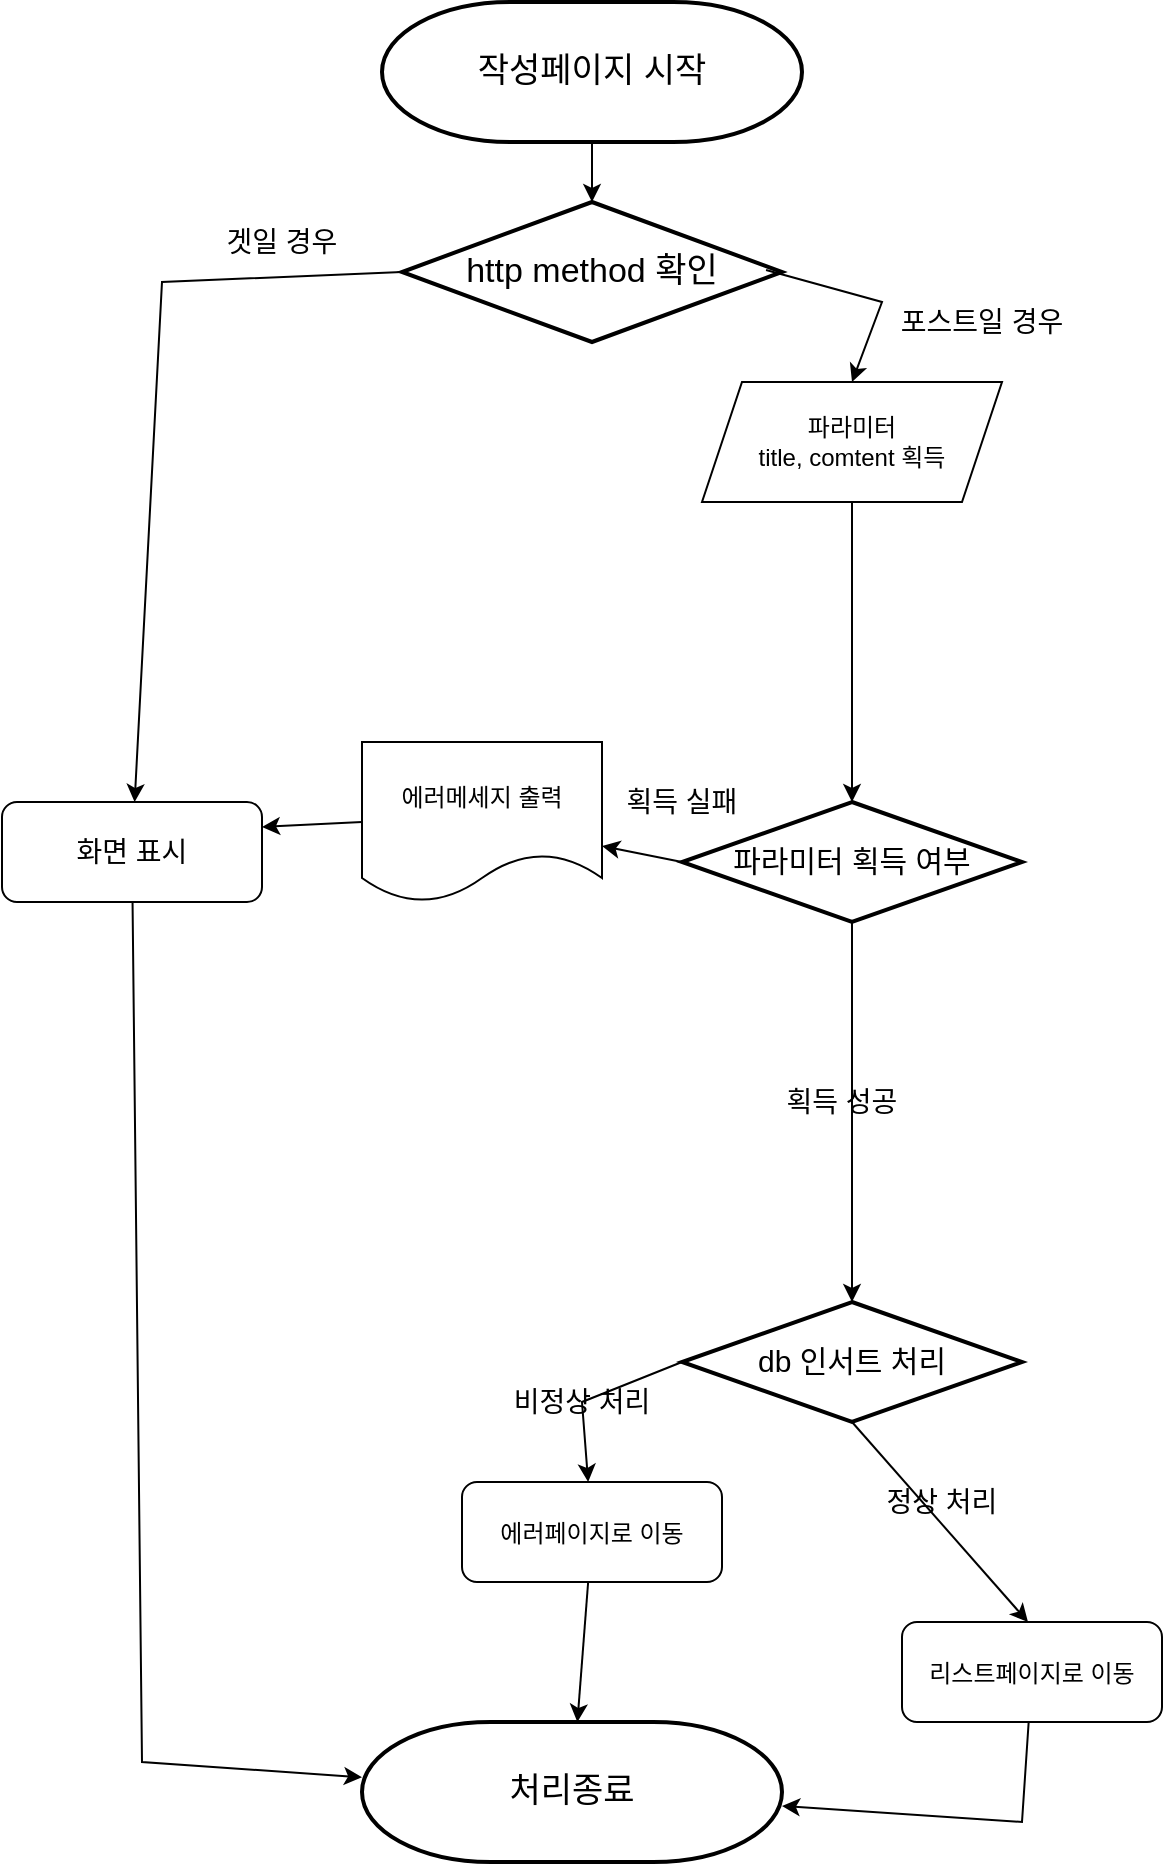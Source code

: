 <mxfile version="20.8.16" type="device"><diagram name="페이지-1" id="Mhk7MNRCtxczTqzeg5nf"><mxGraphModel dx="1098" dy="948" grid="1" gridSize="10" guides="1" tooltips="1" connect="1" arrows="1" fold="1" page="1" pageScale="1" pageWidth="827" pageHeight="1169" math="0" shadow="0"><root><mxCell id="0"/><mxCell id="1" parent="0"/><mxCell id="D2rQw5bM2dZNPH1-U5h2-1" value="&lt;font style=&quot;font-size: 17px;&quot;&gt;작성페이지 시작&lt;/font&gt;" style="strokeWidth=2;html=1;shape=mxgraph.flowchart.terminator;whiteSpace=wrap;" vertex="1" parent="1"><mxGeometry x="310" y="50" width="210" height="70" as="geometry"/></mxCell><mxCell id="D2rQw5bM2dZNPH1-U5h2-2" value="http method 확인" style="strokeWidth=2;html=1;shape=mxgraph.flowchart.decision;whiteSpace=wrap;fontSize=17;" vertex="1" parent="1"><mxGeometry x="320" y="150" width="190" height="70" as="geometry"/></mxCell><mxCell id="D2rQw5bM2dZNPH1-U5h2-3" value="" style="endArrow=classic;html=1;rounded=0;fontSize=17;" edge="1" parent="1" source="D2rQw5bM2dZNPH1-U5h2-1" target="D2rQw5bM2dZNPH1-U5h2-2"><mxGeometry width="50" height="50" relative="1" as="geometry"><mxPoint x="390" y="510" as="sourcePoint"/><mxPoint x="440" y="460" as="targetPoint"/></mxGeometry></mxCell><mxCell id="D2rQw5bM2dZNPH1-U5h2-4" value="" style="endArrow=classic;html=1;rounded=0;fontSize=17;exitX=0;exitY=0.5;exitDx=0;exitDy=0;exitPerimeter=0;" edge="1" parent="1" source="D2rQw5bM2dZNPH1-U5h2-2" target="D2rQw5bM2dZNPH1-U5h2-10"><mxGeometry width="50" height="50" relative="1" as="geometry"><mxPoint x="390" y="510" as="sourcePoint"/><mxPoint x="200" y="240" as="targetPoint"/><Array as="points"><mxPoint x="200" y="190"/></Array></mxGeometry></mxCell><mxCell id="D2rQw5bM2dZNPH1-U5h2-6" value="" style="endArrow=classic;html=1;rounded=0;fontSize=17;entryX=0.5;entryY=0;entryDx=0;entryDy=0;exitX=0.958;exitY=0.486;exitDx=0;exitDy=0;exitPerimeter=0;" edge="1" parent="1" source="D2rQw5bM2dZNPH1-U5h2-2" target="D2rQw5bM2dZNPH1-U5h2-30"><mxGeometry width="50" height="50" relative="1" as="geometry"><mxPoint x="512.5" y="190" as="sourcePoint"/><mxPoint x="585.623" y="246.513" as="targetPoint"/><Array as="points"><mxPoint x="560" y="200"/></Array></mxGeometry></mxCell><mxCell id="D2rQw5bM2dZNPH1-U5h2-7" value="&lt;font style=&quot;font-size: 14px;&quot;&gt;겟일 경우&lt;/font&gt;" style="text;html=1;strokeColor=none;fillColor=none;align=center;verticalAlign=middle;whiteSpace=wrap;rounded=0;fontSize=17;" vertex="1" parent="1"><mxGeometry x="200" y="150" width="120" height="40" as="geometry"/></mxCell><mxCell id="D2rQw5bM2dZNPH1-U5h2-8" value="&lt;font style=&quot;font-size: 14px;&quot;&gt;포스트일 경우&lt;/font&gt;" style="text;html=1;strokeColor=none;fillColor=none;align=center;verticalAlign=middle;whiteSpace=wrap;rounded=0;fontSize=17;" vertex="1" parent="1"><mxGeometry x="550" y="190" width="120" height="40" as="geometry"/></mxCell><mxCell id="D2rQw5bM2dZNPH1-U5h2-10" value="화면 표시" style="rounded=1;whiteSpace=wrap;html=1;fontSize=14;" vertex="1" parent="1"><mxGeometry x="120" y="450" width="130" height="50" as="geometry"/></mxCell><mxCell id="D2rQw5bM2dZNPH1-U5h2-11" value="&lt;font style=&quot;font-size: 17px;&quot;&gt;처리종료&lt;/font&gt;" style="strokeWidth=2;html=1;shape=mxgraph.flowchart.terminator;whiteSpace=wrap;" vertex="1" parent="1"><mxGeometry x="300" y="910" width="210" height="70" as="geometry"/></mxCell><mxCell id="D2rQw5bM2dZNPH1-U5h2-12" value="" style="endArrow=classic;html=1;rounded=0;fontSize=14;" edge="1" parent="1" source="D2rQw5bM2dZNPH1-U5h2-10" target="D2rQw5bM2dZNPH1-U5h2-11"><mxGeometry width="50" height="50" relative="1" as="geometry"><mxPoint x="220" y="490" as="sourcePoint"/><mxPoint x="270" y="440" as="targetPoint"/><Array as="points"><mxPoint x="190" y="930"/></Array></mxGeometry></mxCell><mxCell id="D2rQw5bM2dZNPH1-U5h2-17" value="&lt;font style=&quot;font-size: 15px;&quot;&gt;db 인서트 처리&lt;/font&gt;" style="strokeWidth=2;html=1;shape=mxgraph.flowchart.decision;whiteSpace=wrap;fontSize=17;" vertex="1" parent="1"><mxGeometry x="460" y="700" width="170" height="60" as="geometry"/></mxCell><mxCell id="D2rQw5bM2dZNPH1-U5h2-19" value="" style="endArrow=classic;html=1;rounded=0;fontSize=15;exitX=0.5;exitY=1;exitDx=0;exitDy=0;exitPerimeter=0;" edge="1" parent="1" source="D2rQw5bM2dZNPH1-U5h2-17"><mxGeometry width="50" height="50" relative="1" as="geometry"><mxPoint x="666.28" y="730" as="sourcePoint"/><mxPoint x="633" y="860" as="targetPoint"/></mxGeometry></mxCell><mxCell id="D2rQw5bM2dZNPH1-U5h2-20" value="&lt;font style=&quot;font-size: 14px;&quot;&gt;정상 처리&lt;/font&gt;" style="text;html=1;strokeColor=none;fillColor=none;align=center;verticalAlign=middle;whiteSpace=wrap;rounded=0;fontSize=17;" vertex="1" parent="1"><mxGeometry x="530" y="780" width="120" height="40" as="geometry"/></mxCell><mxCell id="D2rQw5bM2dZNPH1-U5h2-21" value="&lt;font style=&quot;font-size: 12px;&quot;&gt;리스트페이지로 이동&lt;/font&gt;" style="rounded=1;whiteSpace=wrap;html=1;fontSize=14;" vertex="1" parent="1"><mxGeometry x="570" y="860" width="130" height="50" as="geometry"/></mxCell><mxCell id="D2rQw5bM2dZNPH1-U5h2-22" value="" style="endArrow=classic;html=1;rounded=0;fontSize=12;exitX=0;exitY=0.5;exitDx=0;exitDy=0;exitPerimeter=0;" edge="1" parent="1" source="D2rQw5bM2dZNPH1-U5h2-17" target="D2rQw5bM2dZNPH1-U5h2-23"><mxGeometry width="50" height="50" relative="1" as="geometry"><mxPoint x="480" y="710" as="sourcePoint"/><mxPoint x="420" y="830" as="targetPoint"/><Array as="points"><mxPoint x="410" y="750"/></Array></mxGeometry></mxCell><mxCell id="D2rQw5bM2dZNPH1-U5h2-23" value="&lt;font style=&quot;font-size: 12px;&quot;&gt;에러페이지로 이동&lt;/font&gt;" style="rounded=1;whiteSpace=wrap;html=1;fontSize=14;" vertex="1" parent="1"><mxGeometry x="350" y="790" width="130" height="50" as="geometry"/></mxCell><mxCell id="D2rQw5bM2dZNPH1-U5h2-24" value="&lt;font style=&quot;font-size: 14px;&quot;&gt;비정상 처리&lt;/font&gt;" style="text;html=1;strokeColor=none;fillColor=none;align=center;verticalAlign=middle;whiteSpace=wrap;rounded=0;fontSize=17;" vertex="1" parent="1"><mxGeometry x="350" y="730" width="120" height="40" as="geometry"/></mxCell><mxCell id="D2rQw5bM2dZNPH1-U5h2-25" value="" style="endArrow=classic;html=1;rounded=0;fontSize=12;" edge="1" parent="1" source="D2rQw5bM2dZNPH1-U5h2-21" target="D2rQw5bM2dZNPH1-U5h2-11"><mxGeometry width="50" height="50" relative="1" as="geometry"><mxPoint x="660" y="980" as="sourcePoint"/><mxPoint x="710" y="930" as="targetPoint"/><Array as="points"><mxPoint x="630" y="960"/></Array></mxGeometry></mxCell><mxCell id="D2rQw5bM2dZNPH1-U5h2-26" value="" style="endArrow=classic;html=1;rounded=0;fontSize=12;" edge="1" parent="1" source="D2rQw5bM2dZNPH1-U5h2-23" target="D2rQw5bM2dZNPH1-U5h2-11"><mxGeometry width="50" height="50" relative="1" as="geometry"><mxPoint x="540" y="870" as="sourcePoint"/><mxPoint x="590" y="820" as="targetPoint"/></mxGeometry></mxCell><mxCell id="D2rQw5bM2dZNPH1-U5h2-29" value="" style="endArrow=classic;html=1;rounded=0;fontSize=12;exitX=0.5;exitY=1;exitDx=0;exitDy=0;entryX=0.5;entryY=0;entryDx=0;entryDy=0;entryPerimeter=0;" edge="1" parent="1" source="D2rQw5bM2dZNPH1-U5h2-30" target="D2rQw5bM2dZNPH1-U5h2-37"><mxGeometry width="50" height="50" relative="1" as="geometry"><mxPoint x="565" y="300" as="sourcePoint"/><mxPoint x="510" y="320" as="targetPoint"/></mxGeometry></mxCell><mxCell id="D2rQw5bM2dZNPH1-U5h2-30" value="파라미터&lt;br&gt;title, comtent 획득" style="shape=parallelogram;perimeter=parallelogramPerimeter;whiteSpace=wrap;html=1;fixedSize=1;fontFamily=Helvetica;fontSize=12;fontColor=default;align=center;strokeColor=default;fillColor=default;" vertex="1" parent="1"><mxGeometry x="470" y="240" width="150" height="60" as="geometry"/></mxCell><mxCell id="D2rQw5bM2dZNPH1-U5h2-36" value="&lt;font style=&quot;font-size: 14px;&quot;&gt;획득 실패&lt;/font&gt;" style="text;html=1;strokeColor=none;fillColor=none;align=center;verticalAlign=middle;whiteSpace=wrap;rounded=0;fontSize=17;" vertex="1" parent="1"><mxGeometry x="400" y="430" width="120" height="40" as="geometry"/></mxCell><mxCell id="D2rQw5bM2dZNPH1-U5h2-37" value="&lt;font style=&quot;font-size: 15px;&quot;&gt;파라미터 획득 여부&lt;/font&gt;" style="strokeWidth=2;html=1;shape=mxgraph.flowchart.decision;whiteSpace=wrap;fontSize=17;" vertex="1" parent="1"><mxGeometry x="460" y="450" width="170" height="60" as="geometry"/></mxCell><mxCell id="D2rQw5bM2dZNPH1-U5h2-38" value="" style="endArrow=classic;html=1;rounded=0;fontSize=12;exitX=0.5;exitY=1;exitDx=0;exitDy=0;exitPerimeter=0;entryX=0.5;entryY=0;entryDx=0;entryDy=0;entryPerimeter=0;" edge="1" parent="1" source="D2rQw5bM2dZNPH1-U5h2-37" target="D2rQw5bM2dZNPH1-U5h2-17"><mxGeometry width="50" height="50" relative="1" as="geometry"><mxPoint x="430" y="550" as="sourcePoint"/><mxPoint x="330" y="520" as="targetPoint"/></mxGeometry></mxCell><mxCell id="D2rQw5bM2dZNPH1-U5h2-39" value="&lt;font style=&quot;font-size: 14px;&quot;&gt;획득 성공&lt;/font&gt;" style="text;html=1;strokeColor=none;fillColor=none;align=center;verticalAlign=middle;whiteSpace=wrap;rounded=0;fontSize=17;" vertex="1" parent="1"><mxGeometry x="480" y="580" width="120" height="40" as="geometry"/></mxCell><mxCell id="D2rQw5bM2dZNPH1-U5h2-40" value="" style="endArrow=classic;html=1;rounded=0;fontSize=12;exitX=0;exitY=0.5;exitDx=0;exitDy=0;exitPerimeter=0;" edge="1" parent="1" source="D2rQw5bM2dZNPH1-U5h2-37" target="D2rQw5bM2dZNPH1-U5h2-41"><mxGeometry width="50" height="50" relative="1" as="geometry"><mxPoint x="390" y="490" as="sourcePoint"/><mxPoint x="440" y="440" as="targetPoint"/></mxGeometry></mxCell><mxCell id="D2rQw5bM2dZNPH1-U5h2-41" value="에러메세지 출력" style="shape=document;whiteSpace=wrap;html=1;boundedLbl=1;fontSize=12;" vertex="1" parent="1"><mxGeometry x="300" y="420" width="120" height="80" as="geometry"/></mxCell><mxCell id="D2rQw5bM2dZNPH1-U5h2-42" value="" style="endArrow=classic;html=1;rounded=0;fontSize=12;exitX=0;exitY=0.5;exitDx=0;exitDy=0;entryX=1;entryY=0.25;entryDx=0;entryDy=0;" edge="1" parent="1" source="D2rQw5bM2dZNPH1-U5h2-41" target="D2rQw5bM2dZNPH1-U5h2-10"><mxGeometry width="50" height="50" relative="1" as="geometry"><mxPoint x="360" y="570" as="sourcePoint"/><mxPoint x="410" y="520" as="targetPoint"/><Array as="points"/></mxGeometry></mxCell></root></mxGraphModel></diagram></mxfile>